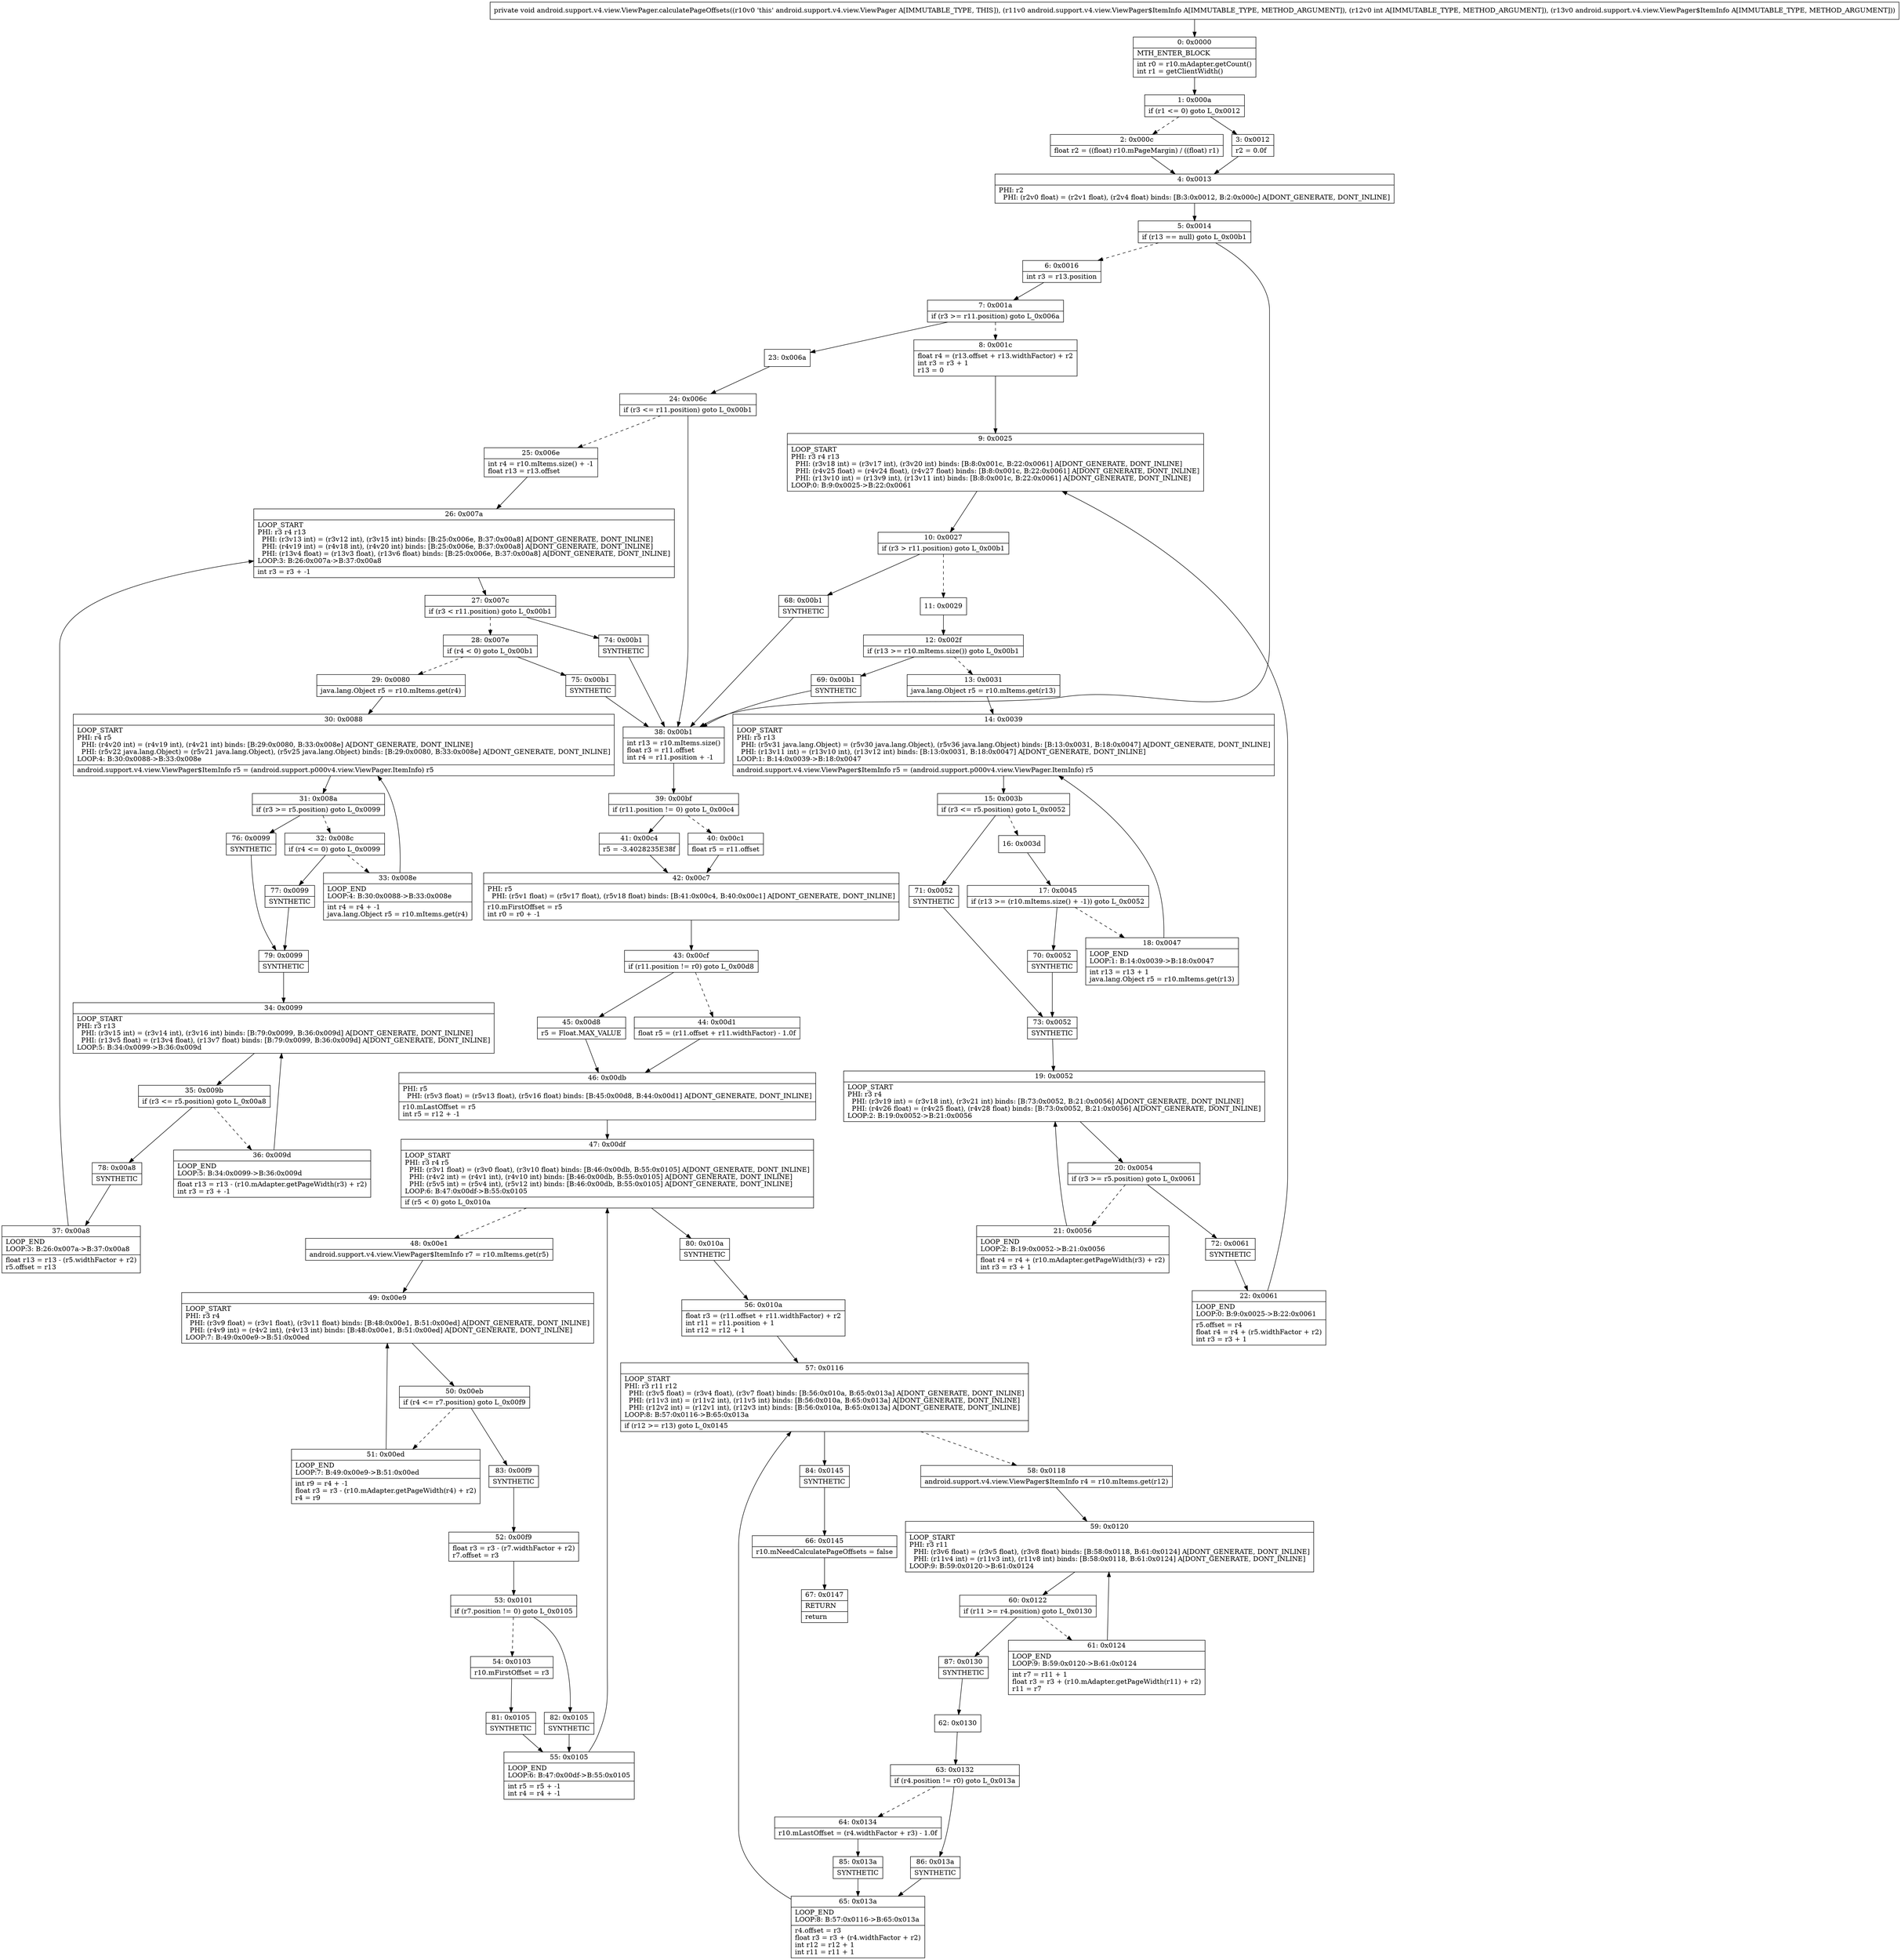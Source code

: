 digraph "CFG forandroid.support.v4.view.ViewPager.calculatePageOffsets(Landroid\/support\/v4\/view\/ViewPager$ItemInfo;ILandroid\/support\/v4\/view\/ViewPager$ItemInfo;)V" {
Node_0 [shape=record,label="{0\:\ 0x0000|MTH_ENTER_BLOCK\l|int r0 = r10.mAdapter.getCount()\lint r1 = getClientWidth()\l}"];
Node_1 [shape=record,label="{1\:\ 0x000a|if (r1 \<= 0) goto L_0x0012\l}"];
Node_2 [shape=record,label="{2\:\ 0x000c|float r2 = ((float) r10.mPageMargin) \/ ((float) r1)\l}"];
Node_3 [shape=record,label="{3\:\ 0x0012|r2 = 0.0f\l}"];
Node_4 [shape=record,label="{4\:\ 0x0013|PHI: r2 \l  PHI: (r2v0 float) = (r2v1 float), (r2v4 float) binds: [B:3:0x0012, B:2:0x000c] A[DONT_GENERATE, DONT_INLINE]\l}"];
Node_5 [shape=record,label="{5\:\ 0x0014|if (r13 == null) goto L_0x00b1\l}"];
Node_6 [shape=record,label="{6\:\ 0x0016|int r3 = r13.position\l}"];
Node_7 [shape=record,label="{7\:\ 0x001a|if (r3 \>= r11.position) goto L_0x006a\l}"];
Node_8 [shape=record,label="{8\:\ 0x001c|float r4 = (r13.offset + r13.widthFactor) + r2\lint r3 = r3 + 1\lr13 = 0\l}"];
Node_9 [shape=record,label="{9\:\ 0x0025|LOOP_START\lPHI: r3 r4 r13 \l  PHI: (r3v18 int) = (r3v17 int), (r3v20 int) binds: [B:8:0x001c, B:22:0x0061] A[DONT_GENERATE, DONT_INLINE]\l  PHI: (r4v25 float) = (r4v24 float), (r4v27 float) binds: [B:8:0x001c, B:22:0x0061] A[DONT_GENERATE, DONT_INLINE]\l  PHI: (r13v10 int) = (r13v9 int), (r13v11 int) binds: [B:8:0x001c, B:22:0x0061] A[DONT_GENERATE, DONT_INLINE]\lLOOP:0: B:9:0x0025\-\>B:22:0x0061\l}"];
Node_10 [shape=record,label="{10\:\ 0x0027|if (r3 \> r11.position) goto L_0x00b1\l}"];
Node_11 [shape=record,label="{11\:\ 0x0029}"];
Node_12 [shape=record,label="{12\:\ 0x002f|if (r13 \>= r10.mItems.size()) goto L_0x00b1\l}"];
Node_13 [shape=record,label="{13\:\ 0x0031|java.lang.Object r5 = r10.mItems.get(r13)\l}"];
Node_14 [shape=record,label="{14\:\ 0x0039|LOOP_START\lPHI: r5 r13 \l  PHI: (r5v31 java.lang.Object) = (r5v30 java.lang.Object), (r5v36 java.lang.Object) binds: [B:13:0x0031, B:18:0x0047] A[DONT_GENERATE, DONT_INLINE]\l  PHI: (r13v11 int) = (r13v10 int), (r13v12 int) binds: [B:13:0x0031, B:18:0x0047] A[DONT_GENERATE, DONT_INLINE]\lLOOP:1: B:14:0x0039\-\>B:18:0x0047\l|android.support.v4.view.ViewPager$ItemInfo r5 = (android.support.p000v4.view.ViewPager.ItemInfo) r5\l}"];
Node_15 [shape=record,label="{15\:\ 0x003b|if (r3 \<= r5.position) goto L_0x0052\l}"];
Node_16 [shape=record,label="{16\:\ 0x003d}"];
Node_17 [shape=record,label="{17\:\ 0x0045|if (r13 \>= (r10.mItems.size() + \-1)) goto L_0x0052\l}"];
Node_18 [shape=record,label="{18\:\ 0x0047|LOOP_END\lLOOP:1: B:14:0x0039\-\>B:18:0x0047\l|int r13 = r13 + 1\ljava.lang.Object r5 = r10.mItems.get(r13)\l}"];
Node_19 [shape=record,label="{19\:\ 0x0052|LOOP_START\lPHI: r3 r4 \l  PHI: (r3v19 int) = (r3v18 int), (r3v21 int) binds: [B:73:0x0052, B:21:0x0056] A[DONT_GENERATE, DONT_INLINE]\l  PHI: (r4v26 float) = (r4v25 float), (r4v28 float) binds: [B:73:0x0052, B:21:0x0056] A[DONT_GENERATE, DONT_INLINE]\lLOOP:2: B:19:0x0052\-\>B:21:0x0056\l}"];
Node_20 [shape=record,label="{20\:\ 0x0054|if (r3 \>= r5.position) goto L_0x0061\l}"];
Node_21 [shape=record,label="{21\:\ 0x0056|LOOP_END\lLOOP:2: B:19:0x0052\-\>B:21:0x0056\l|float r4 = r4 + (r10.mAdapter.getPageWidth(r3) + r2)\lint r3 = r3 + 1\l}"];
Node_22 [shape=record,label="{22\:\ 0x0061|LOOP_END\lLOOP:0: B:9:0x0025\-\>B:22:0x0061\l|r5.offset = r4\lfloat r4 = r4 + (r5.widthFactor + r2)\lint r3 = r3 + 1\l}"];
Node_23 [shape=record,label="{23\:\ 0x006a}"];
Node_24 [shape=record,label="{24\:\ 0x006c|if (r3 \<= r11.position) goto L_0x00b1\l}"];
Node_25 [shape=record,label="{25\:\ 0x006e|int r4 = r10.mItems.size() + \-1\lfloat r13 = r13.offset\l}"];
Node_26 [shape=record,label="{26\:\ 0x007a|LOOP_START\lPHI: r3 r4 r13 \l  PHI: (r3v13 int) = (r3v12 int), (r3v15 int) binds: [B:25:0x006e, B:37:0x00a8] A[DONT_GENERATE, DONT_INLINE]\l  PHI: (r4v19 int) = (r4v18 int), (r4v20 int) binds: [B:25:0x006e, B:37:0x00a8] A[DONT_GENERATE, DONT_INLINE]\l  PHI: (r13v4 float) = (r13v3 float), (r13v6 float) binds: [B:25:0x006e, B:37:0x00a8] A[DONT_GENERATE, DONT_INLINE]\lLOOP:3: B:26:0x007a\-\>B:37:0x00a8\l|int r3 = r3 + \-1\l}"];
Node_27 [shape=record,label="{27\:\ 0x007c|if (r3 \< r11.position) goto L_0x00b1\l}"];
Node_28 [shape=record,label="{28\:\ 0x007e|if (r4 \< 0) goto L_0x00b1\l}"];
Node_29 [shape=record,label="{29\:\ 0x0080|java.lang.Object r5 = r10.mItems.get(r4)\l}"];
Node_30 [shape=record,label="{30\:\ 0x0088|LOOP_START\lPHI: r4 r5 \l  PHI: (r4v20 int) = (r4v19 int), (r4v21 int) binds: [B:29:0x0080, B:33:0x008e] A[DONT_GENERATE, DONT_INLINE]\l  PHI: (r5v22 java.lang.Object) = (r5v21 java.lang.Object), (r5v25 java.lang.Object) binds: [B:29:0x0080, B:33:0x008e] A[DONT_GENERATE, DONT_INLINE]\lLOOP:4: B:30:0x0088\-\>B:33:0x008e\l|android.support.v4.view.ViewPager$ItemInfo r5 = (android.support.p000v4.view.ViewPager.ItemInfo) r5\l}"];
Node_31 [shape=record,label="{31\:\ 0x008a|if (r3 \>= r5.position) goto L_0x0099\l}"];
Node_32 [shape=record,label="{32\:\ 0x008c|if (r4 \<= 0) goto L_0x0099\l}"];
Node_33 [shape=record,label="{33\:\ 0x008e|LOOP_END\lLOOP:4: B:30:0x0088\-\>B:33:0x008e\l|int r4 = r4 + \-1\ljava.lang.Object r5 = r10.mItems.get(r4)\l}"];
Node_34 [shape=record,label="{34\:\ 0x0099|LOOP_START\lPHI: r3 r13 \l  PHI: (r3v15 int) = (r3v14 int), (r3v16 int) binds: [B:79:0x0099, B:36:0x009d] A[DONT_GENERATE, DONT_INLINE]\l  PHI: (r13v5 float) = (r13v4 float), (r13v7 float) binds: [B:79:0x0099, B:36:0x009d] A[DONT_GENERATE, DONT_INLINE]\lLOOP:5: B:34:0x0099\-\>B:36:0x009d\l}"];
Node_35 [shape=record,label="{35\:\ 0x009b|if (r3 \<= r5.position) goto L_0x00a8\l}"];
Node_36 [shape=record,label="{36\:\ 0x009d|LOOP_END\lLOOP:5: B:34:0x0099\-\>B:36:0x009d\l|float r13 = r13 \- (r10.mAdapter.getPageWidth(r3) + r2)\lint r3 = r3 + \-1\l}"];
Node_37 [shape=record,label="{37\:\ 0x00a8|LOOP_END\lLOOP:3: B:26:0x007a\-\>B:37:0x00a8\l|float r13 = r13 \- (r5.widthFactor + r2)\lr5.offset = r13\l}"];
Node_38 [shape=record,label="{38\:\ 0x00b1|int r13 = r10.mItems.size()\lfloat r3 = r11.offset\lint r4 = r11.position + \-1\l}"];
Node_39 [shape=record,label="{39\:\ 0x00bf|if (r11.position != 0) goto L_0x00c4\l}"];
Node_40 [shape=record,label="{40\:\ 0x00c1|float r5 = r11.offset\l}"];
Node_41 [shape=record,label="{41\:\ 0x00c4|r5 = \-3.4028235E38f\l}"];
Node_42 [shape=record,label="{42\:\ 0x00c7|PHI: r5 \l  PHI: (r5v1 float) = (r5v17 float), (r5v18 float) binds: [B:41:0x00c4, B:40:0x00c1] A[DONT_GENERATE, DONT_INLINE]\l|r10.mFirstOffset = r5\lint r0 = r0 + \-1\l}"];
Node_43 [shape=record,label="{43\:\ 0x00cf|if (r11.position != r0) goto L_0x00d8\l}"];
Node_44 [shape=record,label="{44\:\ 0x00d1|float r5 = (r11.offset + r11.widthFactor) \- 1.0f\l}"];
Node_45 [shape=record,label="{45\:\ 0x00d8|r5 = Float.MAX_VALUE\l}"];
Node_46 [shape=record,label="{46\:\ 0x00db|PHI: r5 \l  PHI: (r5v3 float) = (r5v13 float), (r5v16 float) binds: [B:45:0x00d8, B:44:0x00d1] A[DONT_GENERATE, DONT_INLINE]\l|r10.mLastOffset = r5\lint r5 = r12 + \-1\l}"];
Node_47 [shape=record,label="{47\:\ 0x00df|LOOP_START\lPHI: r3 r4 r5 \l  PHI: (r3v1 float) = (r3v0 float), (r3v10 float) binds: [B:46:0x00db, B:55:0x0105] A[DONT_GENERATE, DONT_INLINE]\l  PHI: (r4v2 int) = (r4v1 int), (r4v10 int) binds: [B:46:0x00db, B:55:0x0105] A[DONT_GENERATE, DONT_INLINE]\l  PHI: (r5v5 int) = (r5v4 int), (r5v12 int) binds: [B:46:0x00db, B:55:0x0105] A[DONT_GENERATE, DONT_INLINE]\lLOOP:6: B:47:0x00df\-\>B:55:0x0105\l|if (r5 \< 0) goto L_0x010a\l}"];
Node_48 [shape=record,label="{48\:\ 0x00e1|android.support.v4.view.ViewPager$ItemInfo r7 = r10.mItems.get(r5)\l}"];
Node_49 [shape=record,label="{49\:\ 0x00e9|LOOP_START\lPHI: r3 r4 \l  PHI: (r3v9 float) = (r3v1 float), (r3v11 float) binds: [B:48:0x00e1, B:51:0x00ed] A[DONT_GENERATE, DONT_INLINE]\l  PHI: (r4v9 int) = (r4v2 int), (r4v13 int) binds: [B:48:0x00e1, B:51:0x00ed] A[DONT_GENERATE, DONT_INLINE]\lLOOP:7: B:49:0x00e9\-\>B:51:0x00ed\l}"];
Node_50 [shape=record,label="{50\:\ 0x00eb|if (r4 \<= r7.position) goto L_0x00f9\l}"];
Node_51 [shape=record,label="{51\:\ 0x00ed|LOOP_END\lLOOP:7: B:49:0x00e9\-\>B:51:0x00ed\l|int r9 = r4 + \-1\lfloat r3 = r3 \- (r10.mAdapter.getPageWidth(r4) + r2)\lr4 = r9\l}"];
Node_52 [shape=record,label="{52\:\ 0x00f9|float r3 = r3 \- (r7.widthFactor + r2)\lr7.offset = r3\l}"];
Node_53 [shape=record,label="{53\:\ 0x0101|if (r7.position != 0) goto L_0x0105\l}"];
Node_54 [shape=record,label="{54\:\ 0x0103|r10.mFirstOffset = r3\l}"];
Node_55 [shape=record,label="{55\:\ 0x0105|LOOP_END\lLOOP:6: B:47:0x00df\-\>B:55:0x0105\l|int r5 = r5 + \-1\lint r4 = r4 + \-1\l}"];
Node_56 [shape=record,label="{56\:\ 0x010a|float r3 = (r11.offset + r11.widthFactor) + r2\lint r11 = r11.position + 1\lint r12 = r12 + 1\l}"];
Node_57 [shape=record,label="{57\:\ 0x0116|LOOP_START\lPHI: r3 r11 r12 \l  PHI: (r3v5 float) = (r3v4 float), (r3v7 float) binds: [B:56:0x010a, B:65:0x013a] A[DONT_GENERATE, DONT_INLINE]\l  PHI: (r11v3 int) = (r11v2 int), (r11v5 int) binds: [B:56:0x010a, B:65:0x013a] A[DONT_GENERATE, DONT_INLINE]\l  PHI: (r12v2 int) = (r12v1 int), (r12v3 int) binds: [B:56:0x010a, B:65:0x013a] A[DONT_GENERATE, DONT_INLINE]\lLOOP:8: B:57:0x0116\-\>B:65:0x013a\l|if (r12 \>= r13) goto L_0x0145\l}"];
Node_58 [shape=record,label="{58\:\ 0x0118|android.support.v4.view.ViewPager$ItemInfo r4 = r10.mItems.get(r12)\l}"];
Node_59 [shape=record,label="{59\:\ 0x0120|LOOP_START\lPHI: r3 r11 \l  PHI: (r3v6 float) = (r3v5 float), (r3v8 float) binds: [B:58:0x0118, B:61:0x0124] A[DONT_GENERATE, DONT_INLINE]\l  PHI: (r11v4 int) = (r11v3 int), (r11v8 int) binds: [B:58:0x0118, B:61:0x0124] A[DONT_GENERATE, DONT_INLINE]\lLOOP:9: B:59:0x0120\-\>B:61:0x0124\l}"];
Node_60 [shape=record,label="{60\:\ 0x0122|if (r11 \>= r4.position) goto L_0x0130\l}"];
Node_61 [shape=record,label="{61\:\ 0x0124|LOOP_END\lLOOP:9: B:59:0x0120\-\>B:61:0x0124\l|int r7 = r11 + 1\lfloat r3 = r3 + (r10.mAdapter.getPageWidth(r11) + r2)\lr11 = r7\l}"];
Node_62 [shape=record,label="{62\:\ 0x0130}"];
Node_63 [shape=record,label="{63\:\ 0x0132|if (r4.position != r0) goto L_0x013a\l}"];
Node_64 [shape=record,label="{64\:\ 0x0134|r10.mLastOffset = (r4.widthFactor + r3) \- 1.0f\l}"];
Node_65 [shape=record,label="{65\:\ 0x013a|LOOP_END\lLOOP:8: B:57:0x0116\-\>B:65:0x013a\l|r4.offset = r3\lfloat r3 = r3 + (r4.widthFactor + r2)\lint r12 = r12 + 1\lint r11 = r11 + 1\l}"];
Node_66 [shape=record,label="{66\:\ 0x0145|r10.mNeedCalculatePageOffsets = false\l}"];
Node_67 [shape=record,label="{67\:\ 0x0147|RETURN\l|return\l}"];
Node_68 [shape=record,label="{68\:\ 0x00b1|SYNTHETIC\l}"];
Node_69 [shape=record,label="{69\:\ 0x00b1|SYNTHETIC\l}"];
Node_70 [shape=record,label="{70\:\ 0x0052|SYNTHETIC\l}"];
Node_71 [shape=record,label="{71\:\ 0x0052|SYNTHETIC\l}"];
Node_72 [shape=record,label="{72\:\ 0x0061|SYNTHETIC\l}"];
Node_73 [shape=record,label="{73\:\ 0x0052|SYNTHETIC\l}"];
Node_74 [shape=record,label="{74\:\ 0x00b1|SYNTHETIC\l}"];
Node_75 [shape=record,label="{75\:\ 0x00b1|SYNTHETIC\l}"];
Node_76 [shape=record,label="{76\:\ 0x0099|SYNTHETIC\l}"];
Node_77 [shape=record,label="{77\:\ 0x0099|SYNTHETIC\l}"];
Node_78 [shape=record,label="{78\:\ 0x00a8|SYNTHETIC\l}"];
Node_79 [shape=record,label="{79\:\ 0x0099|SYNTHETIC\l}"];
Node_80 [shape=record,label="{80\:\ 0x010a|SYNTHETIC\l}"];
Node_81 [shape=record,label="{81\:\ 0x0105|SYNTHETIC\l}"];
Node_82 [shape=record,label="{82\:\ 0x0105|SYNTHETIC\l}"];
Node_83 [shape=record,label="{83\:\ 0x00f9|SYNTHETIC\l}"];
Node_84 [shape=record,label="{84\:\ 0x0145|SYNTHETIC\l}"];
Node_85 [shape=record,label="{85\:\ 0x013a|SYNTHETIC\l}"];
Node_86 [shape=record,label="{86\:\ 0x013a|SYNTHETIC\l}"];
Node_87 [shape=record,label="{87\:\ 0x0130|SYNTHETIC\l}"];
MethodNode[shape=record,label="{private void android.support.v4.view.ViewPager.calculatePageOffsets((r10v0 'this' android.support.v4.view.ViewPager A[IMMUTABLE_TYPE, THIS]), (r11v0 android.support.v4.view.ViewPager$ItemInfo A[IMMUTABLE_TYPE, METHOD_ARGUMENT]), (r12v0 int A[IMMUTABLE_TYPE, METHOD_ARGUMENT]), (r13v0 android.support.v4.view.ViewPager$ItemInfo A[IMMUTABLE_TYPE, METHOD_ARGUMENT])) }"];
MethodNode -> Node_0;
Node_0 -> Node_1;
Node_1 -> Node_2[style=dashed];
Node_1 -> Node_3;
Node_2 -> Node_4;
Node_3 -> Node_4;
Node_4 -> Node_5;
Node_5 -> Node_6[style=dashed];
Node_5 -> Node_38;
Node_6 -> Node_7;
Node_7 -> Node_8[style=dashed];
Node_7 -> Node_23;
Node_8 -> Node_9;
Node_9 -> Node_10;
Node_10 -> Node_11[style=dashed];
Node_10 -> Node_68;
Node_11 -> Node_12;
Node_12 -> Node_13[style=dashed];
Node_12 -> Node_69;
Node_13 -> Node_14;
Node_14 -> Node_15;
Node_15 -> Node_16[style=dashed];
Node_15 -> Node_71;
Node_16 -> Node_17;
Node_17 -> Node_18[style=dashed];
Node_17 -> Node_70;
Node_18 -> Node_14;
Node_19 -> Node_20;
Node_20 -> Node_21[style=dashed];
Node_20 -> Node_72;
Node_21 -> Node_19;
Node_22 -> Node_9;
Node_23 -> Node_24;
Node_24 -> Node_25[style=dashed];
Node_24 -> Node_38;
Node_25 -> Node_26;
Node_26 -> Node_27;
Node_27 -> Node_28[style=dashed];
Node_27 -> Node_74;
Node_28 -> Node_29[style=dashed];
Node_28 -> Node_75;
Node_29 -> Node_30;
Node_30 -> Node_31;
Node_31 -> Node_32[style=dashed];
Node_31 -> Node_76;
Node_32 -> Node_33[style=dashed];
Node_32 -> Node_77;
Node_33 -> Node_30;
Node_34 -> Node_35;
Node_35 -> Node_36[style=dashed];
Node_35 -> Node_78;
Node_36 -> Node_34;
Node_37 -> Node_26;
Node_38 -> Node_39;
Node_39 -> Node_40[style=dashed];
Node_39 -> Node_41;
Node_40 -> Node_42;
Node_41 -> Node_42;
Node_42 -> Node_43;
Node_43 -> Node_44[style=dashed];
Node_43 -> Node_45;
Node_44 -> Node_46;
Node_45 -> Node_46;
Node_46 -> Node_47;
Node_47 -> Node_48[style=dashed];
Node_47 -> Node_80;
Node_48 -> Node_49;
Node_49 -> Node_50;
Node_50 -> Node_51[style=dashed];
Node_50 -> Node_83;
Node_51 -> Node_49;
Node_52 -> Node_53;
Node_53 -> Node_54[style=dashed];
Node_53 -> Node_82;
Node_54 -> Node_81;
Node_55 -> Node_47;
Node_56 -> Node_57;
Node_57 -> Node_58[style=dashed];
Node_57 -> Node_84;
Node_58 -> Node_59;
Node_59 -> Node_60;
Node_60 -> Node_61[style=dashed];
Node_60 -> Node_87;
Node_61 -> Node_59;
Node_62 -> Node_63;
Node_63 -> Node_64[style=dashed];
Node_63 -> Node_86;
Node_64 -> Node_85;
Node_65 -> Node_57;
Node_66 -> Node_67;
Node_68 -> Node_38;
Node_69 -> Node_38;
Node_70 -> Node_73;
Node_71 -> Node_73;
Node_72 -> Node_22;
Node_73 -> Node_19;
Node_74 -> Node_38;
Node_75 -> Node_38;
Node_76 -> Node_79;
Node_77 -> Node_79;
Node_78 -> Node_37;
Node_79 -> Node_34;
Node_80 -> Node_56;
Node_81 -> Node_55;
Node_82 -> Node_55;
Node_83 -> Node_52;
Node_84 -> Node_66;
Node_85 -> Node_65;
Node_86 -> Node_65;
Node_87 -> Node_62;
}

